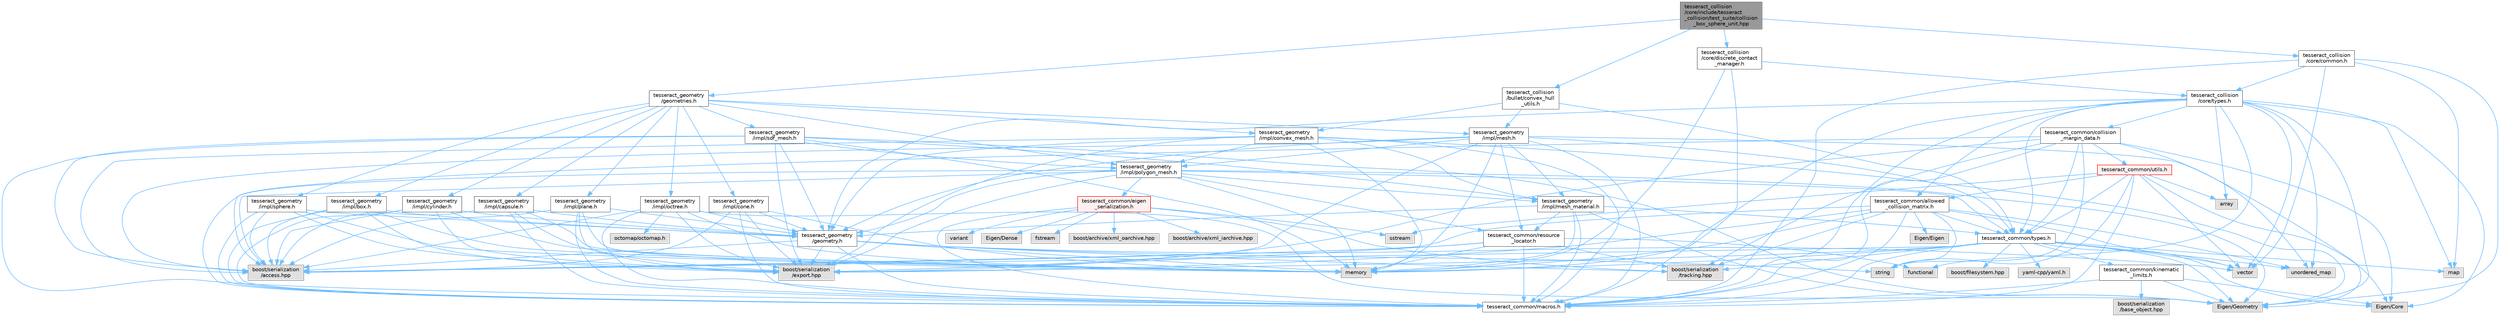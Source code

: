 digraph "tesseract_collision/core/include/tesseract_collision/test_suite/collision_box_sphere_unit.hpp"
{
 // LATEX_PDF_SIZE
  bgcolor="transparent";
  edge [fontname=Helvetica,fontsize=10,labelfontname=Helvetica,labelfontsize=10];
  node [fontname=Helvetica,fontsize=10,shape=box,height=0.2,width=0.4];
  Node1 [label="tesseract_collision\l/core/include/tesseract\l_collision/test_suite/collision\l_box_sphere_unit.hpp",height=0.2,width=0.4,color="gray40", fillcolor="grey60", style="filled", fontcolor="black",tooltip=" "];
  Node1 -> Node2 [color="steelblue1",style="solid"];
  Node2 [label="tesseract_collision\l/bullet/convex_hull\l_utils.h",height=0.2,width=0.4,color="grey40", fillcolor="white", style="filled",URL="$d0/d01/convex__hull__utils_8h.html",tooltip="This is a collection of common methods."];
  Node2 -> Node3 [color="steelblue1",style="solid"];
  Node3 [label="tesseract_common/types.h",height=0.2,width=0.4,color="grey40", fillcolor="white", style="filled",URL="$dd/ddb/tesseract__common_2include_2tesseract__common_2types_8h.html",tooltip="Common Tesseract Types."];
  Node3 -> Node4 [color="steelblue1",style="solid"];
  Node4 [label="tesseract_common/macros.h",height=0.2,width=0.4,color="grey40", fillcolor="white", style="filled",URL="$de/d3c/macros_8h.html",tooltip="Common Tesseract Macros."];
  Node3 -> Node5 [color="steelblue1",style="solid"];
  Node5 [label="boost/serialization\l/access.hpp",height=0.2,width=0.4,color="grey60", fillcolor="#E0E0E0", style="filled",tooltip=" "];
  Node3 -> Node6 [color="steelblue1",style="solid"];
  Node6 [label="Eigen/Core",height=0.2,width=0.4,color="grey60", fillcolor="#E0E0E0", style="filled",tooltip=" "];
  Node3 -> Node7 [color="steelblue1",style="solid"];
  Node7 [label="Eigen/Geometry",height=0.2,width=0.4,color="grey60", fillcolor="#E0E0E0", style="filled",tooltip=" "];
  Node3 -> Node8 [color="steelblue1",style="solid"];
  Node8 [label="vector",height=0.2,width=0.4,color="grey60", fillcolor="#E0E0E0", style="filled",tooltip=" "];
  Node3 -> Node9 [color="steelblue1",style="solid"];
  Node9 [label="memory",height=0.2,width=0.4,color="grey60", fillcolor="#E0E0E0", style="filled",tooltip=" "];
  Node3 -> Node10 [color="steelblue1",style="solid"];
  Node10 [label="map",height=0.2,width=0.4,color="grey60", fillcolor="#E0E0E0", style="filled",tooltip=" "];
  Node3 -> Node11 [color="steelblue1",style="solid"];
  Node11 [label="unordered_map",height=0.2,width=0.4,color="grey60", fillcolor="#E0E0E0", style="filled",tooltip=" "];
  Node3 -> Node12 [color="steelblue1",style="solid"];
  Node12 [label="boost/filesystem.hpp",height=0.2,width=0.4,color="grey60", fillcolor="#E0E0E0", style="filled",tooltip=" "];
  Node3 -> Node13 [color="steelblue1",style="solid"];
  Node13 [label="yaml-cpp/yaml.h",height=0.2,width=0.4,color="grey60", fillcolor="#E0E0E0", style="filled",tooltip=" "];
  Node3 -> Node14 [color="steelblue1",style="solid"];
  Node14 [label="tesseract_common/kinematic\l_limits.h",height=0.2,width=0.4,color="grey40", fillcolor="white", style="filled",URL="$d9/dc2/kinematic__limits_8h.html",tooltip="Common Tesseract Kinematic Limits and Related Utility Functions."];
  Node14 -> Node4 [color="steelblue1",style="solid"];
  Node14 -> Node6 [color="steelblue1",style="solid"];
  Node14 -> Node7 [color="steelblue1",style="solid"];
  Node14 -> Node15 [color="steelblue1",style="solid"];
  Node15 [label="boost/serialization\l/base_object.hpp",height=0.2,width=0.4,color="grey60", fillcolor="#E0E0E0", style="filled",tooltip=" "];
  Node3 -> Node16 [color="steelblue1",style="solid"];
  Node16 [label="boost/serialization\l/export.hpp",height=0.2,width=0.4,color="grey60", fillcolor="#E0E0E0", style="filled",tooltip=" "];
  Node3 -> Node17 [color="steelblue1",style="solid"];
  Node17 [label="boost/serialization\l/tracking.hpp",height=0.2,width=0.4,color="grey60", fillcolor="#E0E0E0", style="filled",tooltip=" "];
  Node2 -> Node18 [color="steelblue1",style="solid"];
  Node18 [label="tesseract_geometry\l/impl/mesh.h",height=0.2,width=0.4,color="grey40", fillcolor="white", style="filled",URL="$d5/d93/tesseract__geometry_2include_2tesseract__geometry_2impl_2mesh_8h.html",tooltip="Tesseract Mesh Geometry."];
  Node18 -> Node4 [color="steelblue1",style="solid"];
  Node18 -> Node19 [color="steelblue1",style="solid"];
  Node19 [label="tesseract_common/resource\l_locator.h",height=0.2,width=0.4,color="grey40", fillcolor="white", style="filled",URL="$d3/d95/resource__locator_8h.html",tooltip="Locate and retrieve resource data."];
  Node19 -> Node4 [color="steelblue1",style="solid"];
  Node19 -> Node5 [color="steelblue1",style="solid"];
  Node19 -> Node20 [color="steelblue1",style="solid"];
  Node20 [label="functional",height=0.2,width=0.4,color="grey60", fillcolor="#E0E0E0", style="filled",tooltip=" "];
  Node19 -> Node9 [color="steelblue1",style="solid"];
  Node19 -> Node16 [color="steelblue1",style="solid"];
  Node19 -> Node17 [color="steelblue1",style="solid"];
  Node18 -> Node5 [color="steelblue1",style="solid"];
  Node18 -> Node16 [color="steelblue1",style="solid"];
  Node18 -> Node7 [color="steelblue1",style="solid"];
  Node18 -> Node9 [color="steelblue1",style="solid"];
  Node18 -> Node3 [color="steelblue1",style="solid"];
  Node18 -> Node21 [color="steelblue1",style="solid"];
  Node21 [label="tesseract_geometry\l/geometry.h",height=0.2,width=0.4,color="grey40", fillcolor="white", style="filled",URL="$d0/da6/tesseract__geometry_2include_2tesseract__geometry_2geometry_8h.html",tooltip="Tesseract Geometries."];
  Node21 -> Node4 [color="steelblue1",style="solid"];
  Node21 -> Node5 [color="steelblue1",style="solid"];
  Node21 -> Node16 [color="steelblue1",style="solid"];
  Node21 -> Node9 [color="steelblue1",style="solid"];
  Node21 -> Node22 [color="steelblue1",style="solid"];
  Node22 [label="string",height=0.2,width=0.4,color="grey60", fillcolor="#E0E0E0", style="filled",tooltip=" "];
  Node21 -> Node8 [color="steelblue1",style="solid"];
  Node21 -> Node17 [color="steelblue1",style="solid"];
  Node18 -> Node23 [color="steelblue1",style="solid"];
  Node23 [label="tesseract_geometry\l/impl/mesh_material.h",height=0.2,width=0.4,color="grey40", fillcolor="white", style="filled",URL="$df/d8e/mesh__material_8h.html",tooltip="Tesseract Mesh Material read from a mesh file."];
  Node23 -> Node4 [color="steelblue1",style="solid"];
  Node23 -> Node19 [color="steelblue1",style="solid"];
  Node23 -> Node7 [color="steelblue1",style="solid"];
  Node23 -> Node9 [color="steelblue1",style="solid"];
  Node23 -> Node21 [color="steelblue1",style="solid"];
  Node23 -> Node3 [color="steelblue1",style="solid"];
  Node18 -> Node24 [color="steelblue1",style="solid"];
  Node24 [label="tesseract_geometry\l/impl/polygon_mesh.h",height=0.2,width=0.4,color="grey40", fillcolor="white", style="filled",URL="$d2/deb/polygon__mesh_8h.html",tooltip="Tesseract Polygon Mesh Geometry."];
  Node24 -> Node4 [color="steelblue1",style="solid"];
  Node24 -> Node5 [color="steelblue1",style="solid"];
  Node24 -> Node16 [color="steelblue1",style="solid"];
  Node24 -> Node7 [color="steelblue1",style="solid"];
  Node24 -> Node9 [color="steelblue1",style="solid"];
  Node24 -> Node25 [color="steelblue1",style="solid"];
  Node25 [label="tesseract_common/eigen\l_serialization.h",height=0.2,width=0.4,color="red", fillcolor="#FFF0F0", style="filled",URL="$d1/df1/eigen__serialization_8h.html",tooltip=" "];
  Node25 -> Node4 [color="steelblue1",style="solid"];
  Node25 -> Node26 [color="steelblue1",style="solid"];
  Node26 [label="variant",height=0.2,width=0.4,color="grey60", fillcolor="#E0E0E0", style="filled",tooltip=" "];
  Node25 -> Node27 [color="steelblue1",style="solid"];
  Node27 [label="Eigen/Dense",height=0.2,width=0.4,color="grey60", fillcolor="#E0E0E0", style="filled",tooltip=" "];
  Node25 -> Node28 [color="steelblue1",style="solid"];
  Node28 [label="fstream",height=0.2,width=0.4,color="grey60", fillcolor="#E0E0E0", style="filled",tooltip=" "];
  Node25 -> Node29 [color="steelblue1",style="solid"];
  Node29 [label="sstream",height=0.2,width=0.4,color="grey60", fillcolor="#E0E0E0", style="filled",tooltip=" "];
  Node25 -> Node30 [color="steelblue1",style="solid"];
  Node30 [label="boost/archive/xml_oarchive.hpp",height=0.2,width=0.4,color="grey60", fillcolor="#E0E0E0", style="filled",tooltip=" "];
  Node25 -> Node31 [color="steelblue1",style="solid"];
  Node31 [label="boost/archive/xml_iarchive.hpp",height=0.2,width=0.4,color="grey60", fillcolor="#E0E0E0", style="filled",tooltip=" "];
  Node25 -> Node17 [color="steelblue1",style="solid"];
  Node24 -> Node3 [color="steelblue1",style="solid"];
  Node24 -> Node19 [color="steelblue1",style="solid"];
  Node24 -> Node21 [color="steelblue1",style="solid"];
  Node24 -> Node23 [color="steelblue1",style="solid"];
  Node2 -> Node35 [color="steelblue1",style="solid"];
  Node35 [label="tesseract_geometry\l/impl/convex_mesh.h",height=0.2,width=0.4,color="grey40", fillcolor="white", style="filled",URL="$de/dd2/tesseract__geometry_2include_2tesseract__geometry_2impl_2convex__mesh_8h.html",tooltip="Tesseract Convex Mesh Geometry."];
  Node35 -> Node4 [color="steelblue1",style="solid"];
  Node35 -> Node5 [color="steelblue1",style="solid"];
  Node35 -> Node16 [color="steelblue1",style="solid"];
  Node35 -> Node7 [color="steelblue1",style="solid"];
  Node35 -> Node9 [color="steelblue1",style="solid"];
  Node35 -> Node21 [color="steelblue1",style="solid"];
  Node35 -> Node23 [color="steelblue1",style="solid"];
  Node35 -> Node24 [color="steelblue1",style="solid"];
  Node1 -> Node36 [color="steelblue1",style="solid"];
  Node36 [label="tesseract_collision\l/core/discrete_contact\l_manager.h",height=0.2,width=0.4,color="grey40", fillcolor="white", style="filled",URL="$db/d35/discrete__contact__manager_8h.html",tooltip="This is the discrete contact manager base class."];
  Node36 -> Node4 [color="steelblue1",style="solid"];
  Node36 -> Node9 [color="steelblue1",style="solid"];
  Node36 -> Node37 [color="steelblue1",style="solid"];
  Node37 [label="tesseract_collision\l/core/types.h",height=0.2,width=0.4,color="grey40", fillcolor="white", style="filled",URL="$d3/db3/tesseract__collision_2core_2include_2tesseract__collision_2core_2types_8h.html",tooltip="Tesseracts Collision Common Types."];
  Node37 -> Node4 [color="steelblue1",style="solid"];
  Node37 -> Node6 [color="steelblue1",style="solid"];
  Node37 -> Node7 [color="steelblue1",style="solid"];
  Node37 -> Node8 [color="steelblue1",style="solid"];
  Node37 -> Node9 [color="steelblue1",style="solid"];
  Node37 -> Node10 [color="steelblue1",style="solid"];
  Node37 -> Node38 [color="steelblue1",style="solid"];
  Node38 [label="array",height=0.2,width=0.4,color="grey60", fillcolor="#E0E0E0", style="filled",tooltip=" "];
  Node37 -> Node11 [color="steelblue1",style="solid"];
  Node37 -> Node20 [color="steelblue1",style="solid"];
  Node37 -> Node21 [color="steelblue1",style="solid"];
  Node37 -> Node3 [color="steelblue1",style="solid"];
  Node37 -> Node39 [color="steelblue1",style="solid"];
  Node39 [label="tesseract_common/collision\l_margin_data.h",height=0.2,width=0.4,color="grey40", fillcolor="white", style="filled",URL="$d4/da8/collision__margin__data_8h.html",tooltip="This is used to store collision margin information."];
  Node39 -> Node4 [color="steelblue1",style="solid"];
  Node39 -> Node5 [color="steelblue1",style="solid"];
  Node39 -> Node6 [color="steelblue1",style="solid"];
  Node39 -> Node22 [color="steelblue1",style="solid"];
  Node39 -> Node11 [color="steelblue1",style="solid"];
  Node39 -> Node3 [color="steelblue1",style="solid"];
  Node39 -> Node40 [color="steelblue1",style="solid"];
  Node40 [label="tesseract_common/utils.h",height=0.2,width=0.4,color="red", fillcolor="#FFF0F0", style="filled",URL="$dc/d79/tesseract__common_2include_2tesseract__common_2utils_8h.html",tooltip="Common Tesseract Utility Functions."];
  Node40 -> Node4 [color="steelblue1",style="solid"];
  Node40 -> Node38 [color="steelblue1",style="solid"];
  Node40 -> Node8 [color="steelblue1",style="solid"];
  Node40 -> Node22 [color="steelblue1",style="solid"];
  Node40 -> Node29 [color="steelblue1",style="solid"];
  Node40 -> Node6 [color="steelblue1",style="solid"];
  Node40 -> Node46 [color="steelblue1",style="solid"];
  Node46 [label="tesseract_common/allowed\l_collision_matrix.h",height=0.2,width=0.4,color="grey40", fillcolor="white", style="filled",URL="$d2/d01/allowed__collision__matrix_8h.html",tooltip=" "];
  Node46 -> Node4 [color="steelblue1",style="solid"];
  Node46 -> Node5 [color="steelblue1",style="solid"];
  Node46 -> Node22 [color="steelblue1",style="solid"];
  Node46 -> Node8 [color="steelblue1",style="solid"];
  Node46 -> Node9 [color="steelblue1",style="solid"];
  Node46 -> Node47 [color="steelblue1",style="solid"];
  Node47 [label="Eigen/Eigen",height=0.2,width=0.4,color="grey60", fillcolor="#E0E0E0", style="filled",tooltip=" "];
  Node46 -> Node11 [color="steelblue1",style="solid"];
  Node46 -> Node3 [color="steelblue1",style="solid"];
  Node46 -> Node16 [color="steelblue1",style="solid"];
  Node46 -> Node17 [color="steelblue1",style="solid"];
  Node40 -> Node3 [color="steelblue1",style="solid"];
  Node39 -> Node16 [color="steelblue1",style="solid"];
  Node39 -> Node17 [color="steelblue1",style="solid"];
  Node37 -> Node46 [color="steelblue1",style="solid"];
  Node1 -> Node48 [color="steelblue1",style="solid"];
  Node48 [label="tesseract_collision\l/core/common.h",height=0.2,width=0.4,color="grey40", fillcolor="white", style="filled",URL="$dc/d54/common_8h.html",tooltip="This is a collection of common methods."];
  Node48 -> Node4 [color="steelblue1",style="solid"];
  Node48 -> Node10 [color="steelblue1",style="solid"];
  Node48 -> Node8 [color="steelblue1",style="solid"];
  Node48 -> Node7 [color="steelblue1",style="solid"];
  Node48 -> Node37 [color="steelblue1",style="solid"];
  Node1 -> Node49 [color="steelblue1",style="solid"];
  Node49 [label="tesseract_geometry\l/geometries.h",height=0.2,width=0.4,color="grey40", fillcolor="white", style="filled",URL="$d4/ddb/geometries_8h.html",tooltip="Tesseract Geometries."];
  Node49 -> Node50 [color="steelblue1",style="solid"];
  Node50 [label="tesseract_geometry\l/impl/box.h",height=0.2,width=0.4,color="grey40", fillcolor="white", style="filled",URL="$df/d9e/tesseract__geometry_2include_2tesseract__geometry_2impl_2box_8h.html",tooltip="Tesseract Box Geometry."];
  Node50 -> Node4 [color="steelblue1",style="solid"];
  Node50 -> Node5 [color="steelblue1",style="solid"];
  Node50 -> Node16 [color="steelblue1",style="solid"];
  Node50 -> Node9 [color="steelblue1",style="solid"];
  Node50 -> Node21 [color="steelblue1",style="solid"];
  Node49 -> Node51 [color="steelblue1",style="solid"];
  Node51 [label="tesseract_geometry\l/impl/capsule.h",height=0.2,width=0.4,color="grey40", fillcolor="white", style="filled",URL="$d8/d2b/tesseract__geometry_2include_2tesseract__geometry_2impl_2capsule_8h.html",tooltip="Tesseract Capsule Geometry."];
  Node51 -> Node4 [color="steelblue1",style="solid"];
  Node51 -> Node5 [color="steelblue1",style="solid"];
  Node51 -> Node16 [color="steelblue1",style="solid"];
  Node51 -> Node9 [color="steelblue1",style="solid"];
  Node51 -> Node21 [color="steelblue1",style="solid"];
  Node49 -> Node52 [color="steelblue1",style="solid"];
  Node52 [label="tesseract_geometry\l/impl/cone.h",height=0.2,width=0.4,color="grey40", fillcolor="white", style="filled",URL="$dc/df2/tesseract__geometry_2include_2tesseract__geometry_2impl_2cone_8h.html",tooltip="Tesseract Cone Geometry."];
  Node52 -> Node4 [color="steelblue1",style="solid"];
  Node52 -> Node5 [color="steelblue1",style="solid"];
  Node52 -> Node16 [color="steelblue1",style="solid"];
  Node52 -> Node9 [color="steelblue1",style="solid"];
  Node52 -> Node21 [color="steelblue1",style="solid"];
  Node49 -> Node35 [color="steelblue1",style="solid"];
  Node49 -> Node53 [color="steelblue1",style="solid"];
  Node53 [label="tesseract_geometry\l/impl/cylinder.h",height=0.2,width=0.4,color="grey40", fillcolor="white", style="filled",URL="$d8/d3b/tesseract__geometry_2include_2tesseract__geometry_2impl_2cylinder_8h.html",tooltip="Tesseract Cylinder Geometry."];
  Node53 -> Node4 [color="steelblue1",style="solid"];
  Node53 -> Node5 [color="steelblue1",style="solid"];
  Node53 -> Node16 [color="steelblue1",style="solid"];
  Node53 -> Node9 [color="steelblue1",style="solid"];
  Node53 -> Node21 [color="steelblue1",style="solid"];
  Node49 -> Node18 [color="steelblue1",style="solid"];
  Node49 -> Node54 [color="steelblue1",style="solid"];
  Node54 [label="tesseract_geometry\l/impl/octree.h",height=0.2,width=0.4,color="grey40", fillcolor="white", style="filled",URL="$df/d5e/tesseract__geometry_2include_2tesseract__geometry_2impl_2octree_8h.html",tooltip="Tesseract Octree Geometry."];
  Node54 -> Node4 [color="steelblue1",style="solid"];
  Node54 -> Node5 [color="steelblue1",style="solid"];
  Node54 -> Node16 [color="steelblue1",style="solid"];
  Node54 -> Node7 [color="steelblue1",style="solid"];
  Node54 -> Node9 [color="steelblue1",style="solid"];
  Node54 -> Node55 [color="steelblue1",style="solid"];
  Node55 [label="octomap/octomap.h",height=0.2,width=0.4,color="grey60", fillcolor="#E0E0E0", style="filled",tooltip=" "];
  Node54 -> Node21 [color="steelblue1",style="solid"];
  Node49 -> Node56 [color="steelblue1",style="solid"];
  Node56 [label="tesseract_geometry\l/impl/plane.h",height=0.2,width=0.4,color="grey40", fillcolor="white", style="filled",URL="$db/d8b/plane_8h.html",tooltip="Tesseract Plane Geometry."];
  Node56 -> Node4 [color="steelblue1",style="solid"];
  Node56 -> Node5 [color="steelblue1",style="solid"];
  Node56 -> Node16 [color="steelblue1",style="solid"];
  Node56 -> Node9 [color="steelblue1",style="solid"];
  Node56 -> Node21 [color="steelblue1",style="solid"];
  Node49 -> Node24 [color="steelblue1",style="solid"];
  Node49 -> Node57 [color="steelblue1",style="solid"];
  Node57 [label="tesseract_geometry\l/impl/sdf_mesh.h",height=0.2,width=0.4,color="grey40", fillcolor="white", style="filled",URL="$d2/d17/tesseract__geometry_2include_2tesseract__geometry_2impl_2sdf__mesh_8h.html",tooltip="Tesseract SDF Mesh Geometry."];
  Node57 -> Node4 [color="steelblue1",style="solid"];
  Node57 -> Node5 [color="steelblue1",style="solid"];
  Node57 -> Node16 [color="steelblue1",style="solid"];
  Node57 -> Node7 [color="steelblue1",style="solid"];
  Node57 -> Node9 [color="steelblue1",style="solid"];
  Node57 -> Node21 [color="steelblue1",style="solid"];
  Node57 -> Node23 [color="steelblue1",style="solid"];
  Node57 -> Node24 [color="steelblue1",style="solid"];
  Node49 -> Node58 [color="steelblue1",style="solid"];
  Node58 [label="tesseract_geometry\l/impl/sphere.h",height=0.2,width=0.4,color="grey40", fillcolor="white", style="filled",URL="$d8/db6/tesseract__geometry_2include_2tesseract__geometry_2impl_2sphere_8h.html",tooltip="Tesseract Sphere Geometry."];
  Node58 -> Node4 [color="steelblue1",style="solid"];
  Node58 -> Node5 [color="steelblue1",style="solid"];
  Node58 -> Node16 [color="steelblue1",style="solid"];
  Node58 -> Node9 [color="steelblue1",style="solid"];
  Node58 -> Node21 [color="steelblue1",style="solid"];
}

